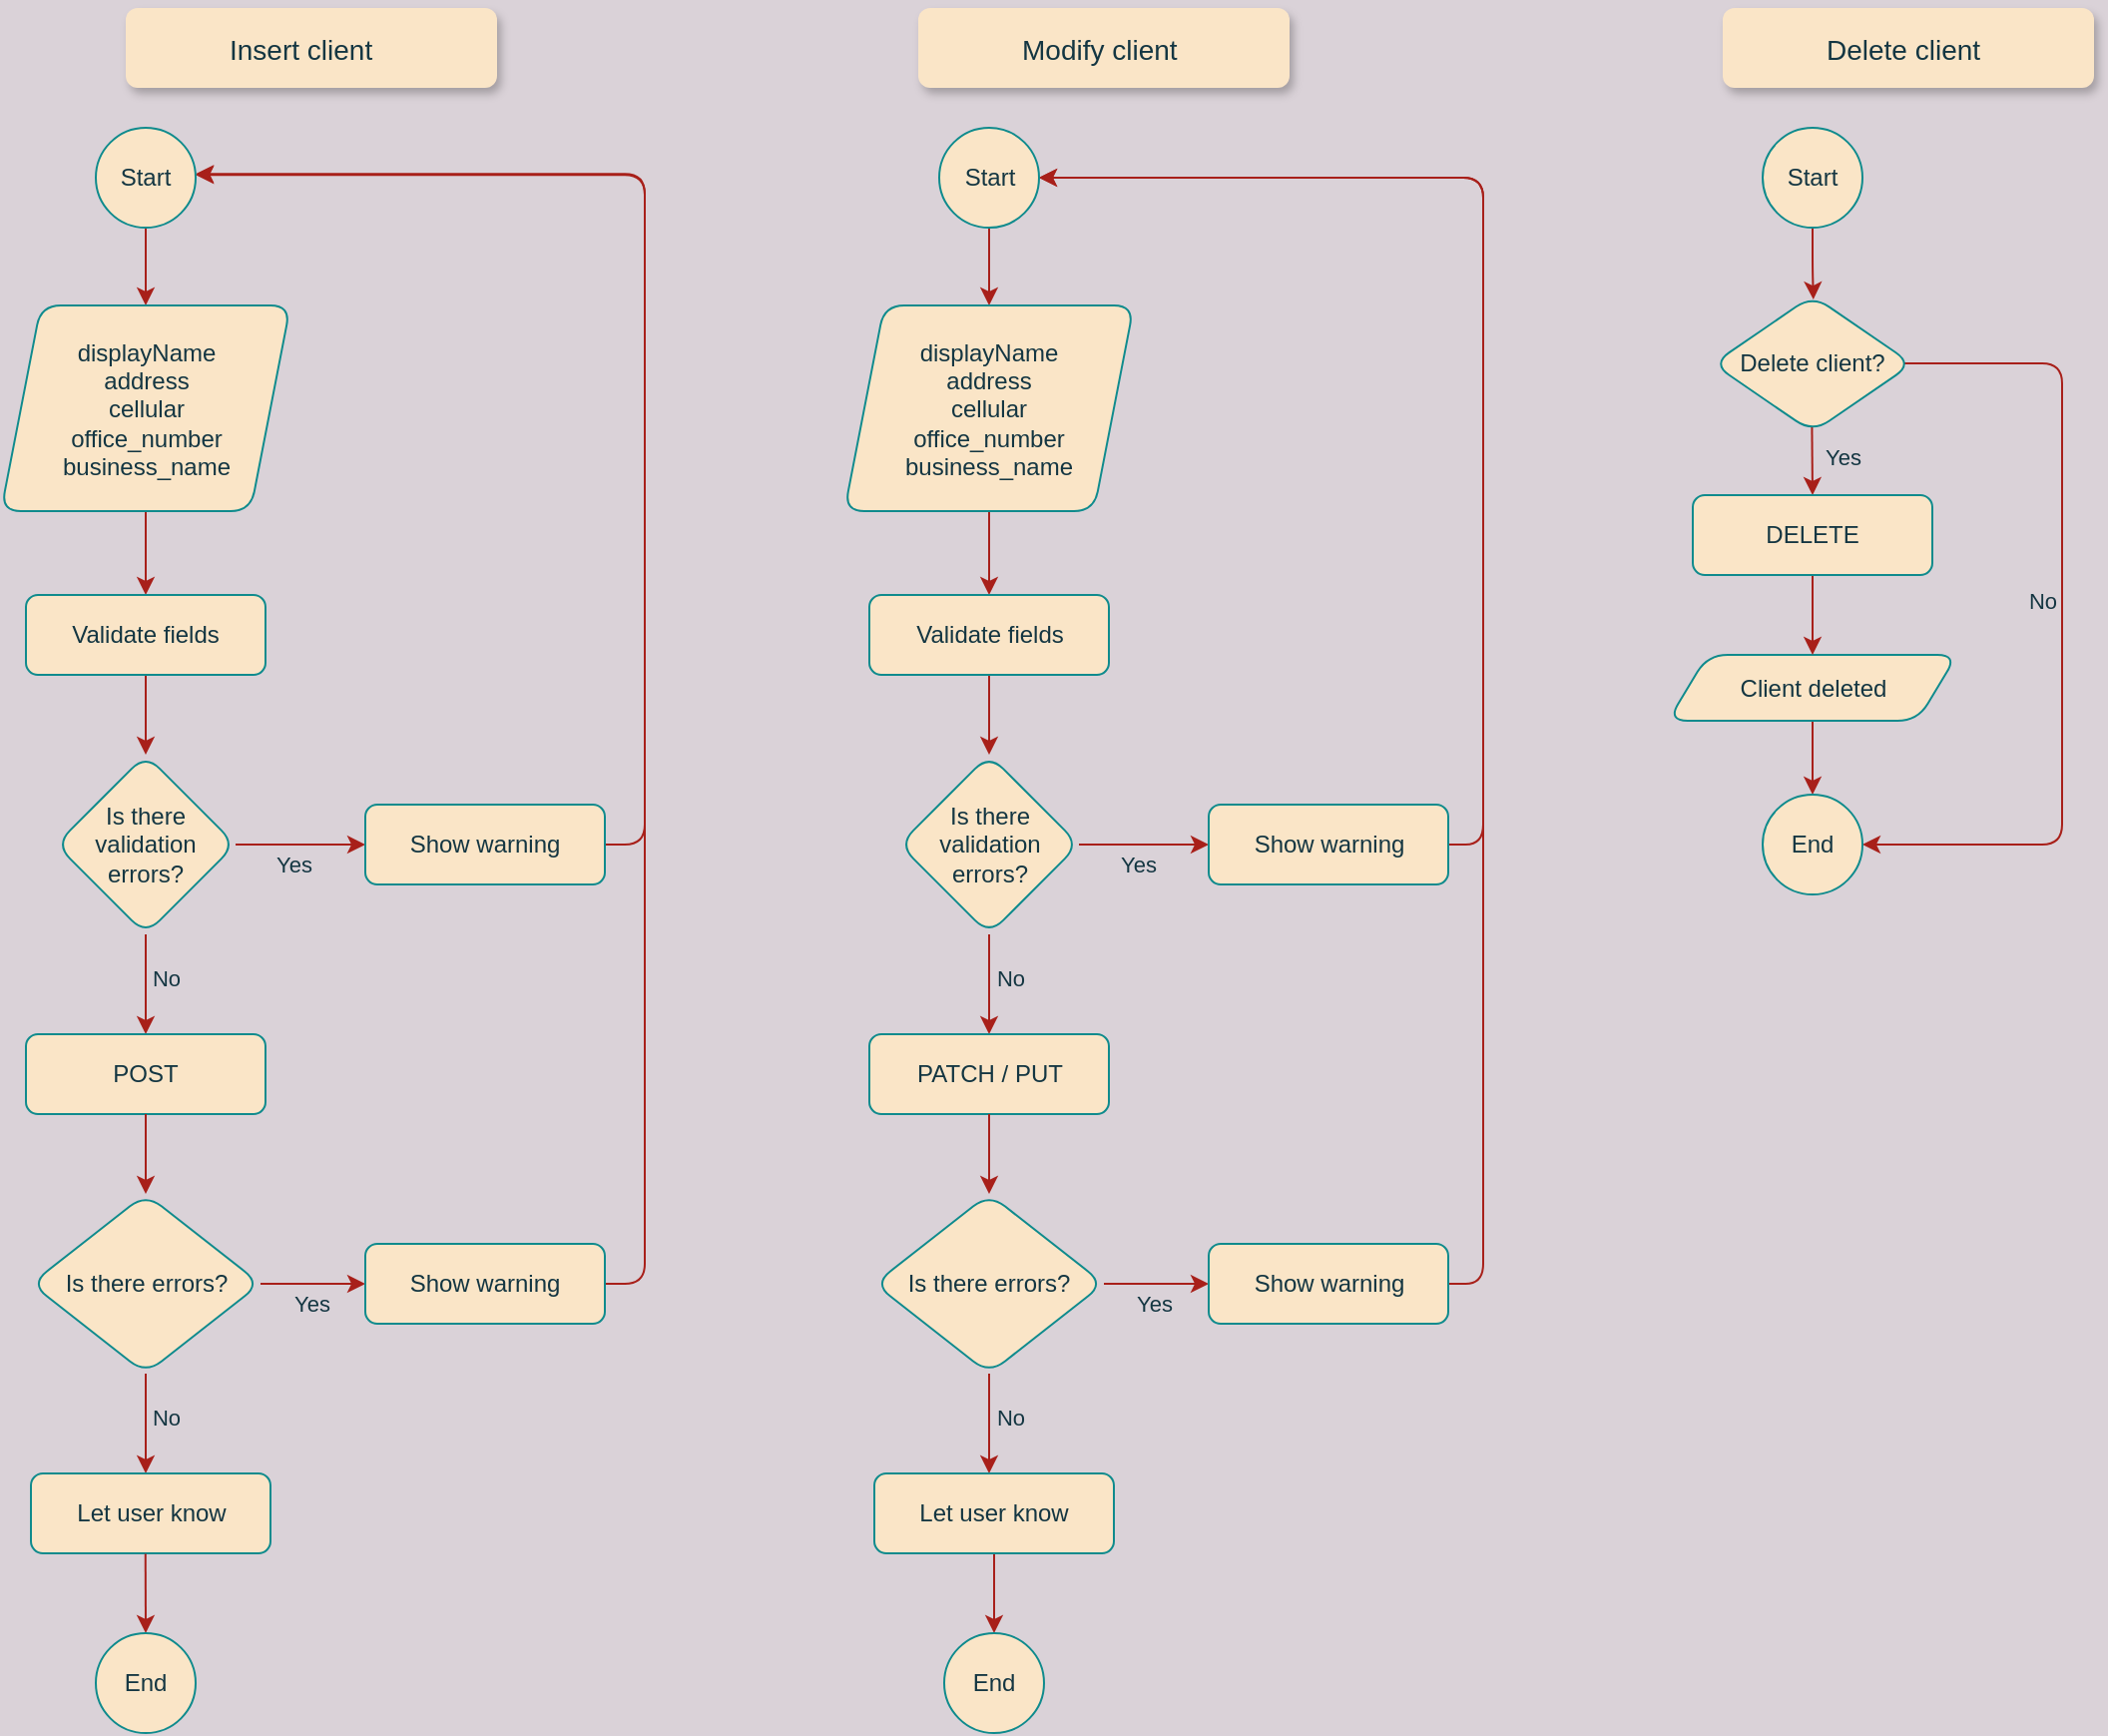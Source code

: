 <mxfile version="19.0.0" type="github">
  <diagram id="C5RBs43oDa-KdzZeNtuy" name="Page-1">
    <mxGraphModel dx="1964" dy="1078" grid="1" gridSize="10" guides="1" tooltips="1" connect="1" arrows="1" fold="1" page="1" pageScale="1" pageWidth="1920" pageHeight="1200" background="#DAD2D8" math="0" shadow="0">
      <root>
        <mxCell id="WIyWlLk6GJQsqaUBKTNV-0" />
        <mxCell id="WIyWlLk6GJQsqaUBKTNV-1" parent="WIyWlLk6GJQsqaUBKTNV-0" />
        <mxCell id="KCQO5UrOi2mfF8OqEV4j-2" style="edgeStyle=orthogonalEdgeStyle;rounded=1;sketch=0;orthogonalLoop=1;jettySize=auto;html=1;exitX=0.5;exitY=1;exitDx=0;exitDy=0;entryX=0.5;entryY=0;entryDx=0;entryDy=0;fontColor=#143642;strokeColor=#A8201A;fillColor=#FAE5C7;labelBackgroundColor=#DAD2D8;" edge="1" parent="WIyWlLk6GJQsqaUBKTNV-1" source="KCQO5UrOi2mfF8OqEV4j-55" target="KCQO5UrOi2mfF8OqEV4j-1">
          <mxGeometry relative="1" as="geometry">
            <mxPoint x="110" y="136" as="sourcePoint" />
          </mxGeometry>
        </mxCell>
        <mxCell id="KCQO5UrOi2mfF8OqEV4j-0" value="Insert client" style="fillColor=#FAE5C7;strokeColor=none;shadow=1;fontSize=14;align=left;spacingLeft=50;fontColor=#143642;rounded=1;sketch=0;" vertex="1" parent="WIyWlLk6GJQsqaUBKTNV-1">
          <mxGeometry x="100" y="26" width="186" height="40" as="geometry" />
        </mxCell>
        <mxCell id="KCQO5UrOi2mfF8OqEV4j-4" value="" style="edgeStyle=orthogonalEdgeStyle;rounded=1;sketch=0;orthogonalLoop=1;jettySize=auto;html=1;fontColor=#143642;strokeColor=#A8201A;fillColor=#FAE5C7;labelBackgroundColor=#DAD2D8;" edge="1" parent="WIyWlLk6GJQsqaUBKTNV-1" source="KCQO5UrOi2mfF8OqEV4j-1" target="KCQO5UrOi2mfF8OqEV4j-3">
          <mxGeometry relative="1" as="geometry" />
        </mxCell>
        <mxCell id="KCQO5UrOi2mfF8OqEV4j-1" value="&lt;div&gt;displayName&lt;/div&gt;&lt;div&gt;address&lt;/div&gt;&lt;div&gt;cellular&lt;/div&gt;&lt;div&gt;office_number&lt;/div&gt;&lt;div&gt;business_name&lt;br&gt;&lt;/div&gt;" style="shape=parallelogram;perimeter=parallelogramPerimeter;whiteSpace=wrap;html=1;fixedSize=1;rounded=1;sketch=0;fontColor=#143642;strokeColor=#0F8B8D;fillColor=#FAE5C7;" vertex="1" parent="WIyWlLk6GJQsqaUBKTNV-1">
          <mxGeometry x="37.5" y="175" width="145" height="103" as="geometry" />
        </mxCell>
        <mxCell id="KCQO5UrOi2mfF8OqEV4j-6" value="" style="edgeStyle=orthogonalEdgeStyle;rounded=1;sketch=0;orthogonalLoop=1;jettySize=auto;html=1;fontColor=#143642;strokeColor=#A8201A;fillColor=#FAE5C7;labelBackgroundColor=#DAD2D8;" edge="1" parent="WIyWlLk6GJQsqaUBKTNV-1" source="KCQO5UrOi2mfF8OqEV4j-3" target="KCQO5UrOi2mfF8OqEV4j-5">
          <mxGeometry relative="1" as="geometry" />
        </mxCell>
        <mxCell id="KCQO5UrOi2mfF8OqEV4j-3" value="Validate fields" style="whiteSpace=wrap;html=1;fillColor=#FAE5C7;strokeColor=#0F8B8D;fontColor=#143642;rounded=1;sketch=0;" vertex="1" parent="WIyWlLk6GJQsqaUBKTNV-1">
          <mxGeometry x="50" y="320" width="120" height="40" as="geometry" />
        </mxCell>
        <mxCell id="KCQO5UrOi2mfF8OqEV4j-8" value="" style="edgeStyle=orthogonalEdgeStyle;rounded=1;sketch=0;orthogonalLoop=1;jettySize=auto;html=1;fontColor=#143642;strokeColor=#A8201A;fillColor=#FAE5C7;labelBackgroundColor=#DAD2D8;" edge="1" parent="WIyWlLk6GJQsqaUBKTNV-1" source="KCQO5UrOi2mfF8OqEV4j-5" target="KCQO5UrOi2mfF8OqEV4j-7">
          <mxGeometry relative="1" as="geometry" />
        </mxCell>
        <mxCell id="KCQO5UrOi2mfF8OqEV4j-10" value="Yes" style="edgeLabel;align=center;verticalAlign=middle;resizable=0;points=[];fontColor=#143642;labelBackgroundColor=none;html=1;" vertex="1" connectable="0" parent="KCQO5UrOi2mfF8OqEV4j-8">
          <mxGeometry x="-0.292" y="-1" relative="1" as="geometry">
            <mxPoint x="6" y="9" as="offset" />
          </mxGeometry>
        </mxCell>
        <mxCell id="KCQO5UrOi2mfF8OqEV4j-12" value="" style="edgeStyle=orthogonalEdgeStyle;rounded=1;sketch=0;orthogonalLoop=1;jettySize=auto;html=1;fontColor=#143642;strokeColor=#A8201A;fillColor=#FAE5C7;labelBackgroundColor=#DAD2D8;" edge="1" parent="WIyWlLk6GJQsqaUBKTNV-1" source="KCQO5UrOi2mfF8OqEV4j-5" target="KCQO5UrOi2mfF8OqEV4j-11">
          <mxGeometry relative="1" as="geometry" />
        </mxCell>
        <mxCell id="KCQO5UrOi2mfF8OqEV4j-13" value="No" style="edgeLabel;html=1;align=center;verticalAlign=middle;resizable=0;points=[];fontColor=#143642;labelBackgroundColor=none;" vertex="1" connectable="0" parent="KCQO5UrOi2mfF8OqEV4j-12">
          <mxGeometry x="-0.131" y="-1" relative="1" as="geometry">
            <mxPoint x="11" as="offset" />
          </mxGeometry>
        </mxCell>
        <mxCell id="KCQO5UrOi2mfF8OqEV4j-5" value="Is there validation errors?" style="rhombus;whiteSpace=wrap;html=1;fillColor=#FAE5C7;strokeColor=#0F8B8D;fontColor=#143642;rounded=1;sketch=0;" vertex="1" parent="WIyWlLk6GJQsqaUBKTNV-1">
          <mxGeometry x="65" y="400" width="90" height="90" as="geometry" />
        </mxCell>
        <mxCell id="KCQO5UrOi2mfF8OqEV4j-9" style="edgeStyle=orthogonalEdgeStyle;rounded=1;sketch=0;orthogonalLoop=1;jettySize=auto;html=1;fontColor=#143642;strokeColor=#A8201A;fillColor=#FAE5C7;labelBackgroundColor=#DAD2D8;entryX=1.001;entryY=0.462;entryDx=0;entryDy=0;entryPerimeter=0;" edge="1" parent="WIyWlLk6GJQsqaUBKTNV-1" source="KCQO5UrOi2mfF8OqEV4j-7" target="KCQO5UrOi2mfF8OqEV4j-55">
          <mxGeometry relative="1" as="geometry">
            <mxPoint x="170" y="110" as="targetPoint" />
            <Array as="points">
              <mxPoint x="360" y="445" />
              <mxPoint x="360" y="109" />
            </Array>
          </mxGeometry>
        </mxCell>
        <mxCell id="KCQO5UrOi2mfF8OqEV4j-7" value="Show warning" style="whiteSpace=wrap;html=1;fillColor=#FAE5C7;strokeColor=#0F8B8D;fontColor=#143642;rounded=1;sketch=0;" vertex="1" parent="WIyWlLk6GJQsqaUBKTNV-1">
          <mxGeometry x="220" y="425" width="120" height="40" as="geometry" />
        </mxCell>
        <mxCell id="KCQO5UrOi2mfF8OqEV4j-11" value="POST " style="whiteSpace=wrap;html=1;fillColor=#FAE5C7;strokeColor=#0F8B8D;fontColor=#143642;rounded=1;sketch=0;" vertex="1" parent="WIyWlLk6GJQsqaUBKTNV-1">
          <mxGeometry x="50" y="540" width="120" height="40" as="geometry" />
        </mxCell>
        <mxCell id="KCQO5UrOi2mfF8OqEV4j-14" value="" style="edgeStyle=orthogonalEdgeStyle;rounded=1;sketch=0;orthogonalLoop=1;jettySize=auto;html=1;fontColor=#143642;strokeColor=#A8201A;fillColor=#FAE5C7;labelBackgroundColor=#DAD2D8;exitX=0.5;exitY=1;exitDx=0;exitDy=0;" edge="1" parent="WIyWlLk6GJQsqaUBKTNV-1" target="KCQO5UrOi2mfF8OqEV4j-19" source="KCQO5UrOi2mfF8OqEV4j-11">
          <mxGeometry relative="1" as="geometry">
            <mxPoint x="110" y="590" as="sourcePoint" />
          </mxGeometry>
        </mxCell>
        <mxCell id="KCQO5UrOi2mfF8OqEV4j-15" value="" style="edgeStyle=orthogonalEdgeStyle;rounded=1;sketch=0;orthogonalLoop=1;jettySize=auto;html=1;fontColor=#143642;strokeColor=#A8201A;fillColor=#FAE5C7;labelBackgroundColor=#DAD2D8;" edge="1" parent="WIyWlLk6GJQsqaUBKTNV-1" source="KCQO5UrOi2mfF8OqEV4j-19">
          <mxGeometry relative="1" as="geometry">
            <mxPoint x="220" y="665" as="targetPoint" />
          </mxGeometry>
        </mxCell>
        <mxCell id="KCQO5UrOi2mfF8OqEV4j-16" value="Yes" style="edgeLabel;align=center;verticalAlign=middle;resizable=0;points=[];fontColor=#143642;labelBackgroundColor=none;html=1;" vertex="1" connectable="0" parent="KCQO5UrOi2mfF8OqEV4j-15">
          <mxGeometry x="-0.292" y="-1" relative="1" as="geometry">
            <mxPoint x="6" y="9" as="offset" />
          </mxGeometry>
        </mxCell>
        <mxCell id="KCQO5UrOi2mfF8OqEV4j-17" value="" style="edgeStyle=orthogonalEdgeStyle;rounded=1;sketch=0;orthogonalLoop=1;jettySize=auto;html=1;fontColor=#143642;strokeColor=#A8201A;fillColor=#FAE5C7;labelBackgroundColor=#DAD2D8;" edge="1" parent="WIyWlLk6GJQsqaUBKTNV-1" source="KCQO5UrOi2mfF8OqEV4j-19">
          <mxGeometry relative="1" as="geometry">
            <mxPoint x="110" y="760" as="targetPoint" />
          </mxGeometry>
        </mxCell>
        <mxCell id="KCQO5UrOi2mfF8OqEV4j-18" value="No" style="edgeLabel;html=1;align=center;verticalAlign=middle;resizable=0;points=[];fontColor=#143642;labelBackgroundColor=none;" vertex="1" connectable="0" parent="KCQO5UrOi2mfF8OqEV4j-17">
          <mxGeometry x="-0.131" y="-1" relative="1" as="geometry">
            <mxPoint x="11" as="offset" />
          </mxGeometry>
        </mxCell>
        <mxCell id="KCQO5UrOi2mfF8OqEV4j-19" value="Is there errors?" style="rhombus;whiteSpace=wrap;html=1;fillColor=#FAE5C7;strokeColor=#0F8B8D;fontColor=#143642;rounded=1;sketch=0;" vertex="1" parent="WIyWlLk6GJQsqaUBKTNV-1">
          <mxGeometry x="52.5" y="620" width="115" height="90" as="geometry" />
        </mxCell>
        <mxCell id="KCQO5UrOi2mfF8OqEV4j-21" style="edgeStyle=orthogonalEdgeStyle;curved=0;rounded=1;sketch=0;orthogonalLoop=1;jettySize=auto;html=1;fontColor=#143642;strokeColor=#A8201A;fillColor=#FAE5C7;entryX=1.001;entryY=0.472;entryDx=0;entryDy=0;entryPerimeter=0;" edge="1" parent="WIyWlLk6GJQsqaUBKTNV-1" source="KCQO5UrOi2mfF8OqEV4j-20" target="KCQO5UrOi2mfF8OqEV4j-55">
          <mxGeometry relative="1" as="geometry">
            <mxPoint x="150" y="110" as="targetPoint" />
            <Array as="points">
              <mxPoint x="360" y="665" />
              <mxPoint x="360" y="110" />
            </Array>
          </mxGeometry>
        </mxCell>
        <mxCell id="KCQO5UrOi2mfF8OqEV4j-20" value="Show warning" style="whiteSpace=wrap;html=1;fillColor=#FAE5C7;strokeColor=#0F8B8D;fontColor=#143642;rounded=1;sketch=0;" vertex="1" parent="WIyWlLk6GJQsqaUBKTNV-1">
          <mxGeometry x="220" y="645" width="120" height="40" as="geometry" />
        </mxCell>
        <mxCell id="KCQO5UrOi2mfF8OqEV4j-22" value="Let user know" style="whiteSpace=wrap;html=1;fillColor=#FAE5C7;strokeColor=#0F8B8D;fontColor=#143642;rounded=1;sketch=0;" vertex="1" parent="WIyWlLk6GJQsqaUBKTNV-1">
          <mxGeometry x="52.5" y="760" width="120" height="40" as="geometry" />
        </mxCell>
        <mxCell id="KCQO5UrOi2mfF8OqEV4j-24" value="Modify client" style="fillColor=#FAE5C7;strokeColor=none;shadow=1;fontSize=14;align=left;spacingLeft=50;fontColor=#143642;rounded=1;sketch=0;" vertex="1" parent="WIyWlLk6GJQsqaUBKTNV-1">
          <mxGeometry x="497" y="26" width="186" height="40" as="geometry" />
        </mxCell>
        <mxCell id="KCQO5UrOi2mfF8OqEV4j-25" style="edgeStyle=orthogonalEdgeStyle;rounded=1;sketch=0;orthogonalLoop=1;jettySize=auto;html=1;exitX=0.5;exitY=1;exitDx=0;exitDy=0;entryX=0.5;entryY=0;entryDx=0;entryDy=0;fontColor=#143642;strokeColor=#A8201A;fillColor=#FAE5C7;labelBackgroundColor=#DAD2D8;" edge="1" parent="WIyWlLk6GJQsqaUBKTNV-1" source="KCQO5UrOi2mfF8OqEV4j-49" target="KCQO5UrOi2mfF8OqEV4j-28">
          <mxGeometry relative="1" as="geometry">
            <mxPoint x="532.5" y="136" as="sourcePoint" />
          </mxGeometry>
        </mxCell>
        <mxCell id="KCQO5UrOi2mfF8OqEV4j-27" value="" style="edgeStyle=orthogonalEdgeStyle;rounded=1;sketch=0;orthogonalLoop=1;jettySize=auto;html=1;fontColor=#143642;strokeColor=#A8201A;fillColor=#FAE5C7;labelBackgroundColor=#DAD2D8;" edge="1" parent="WIyWlLk6GJQsqaUBKTNV-1" source="KCQO5UrOi2mfF8OqEV4j-28" target="KCQO5UrOi2mfF8OqEV4j-30">
          <mxGeometry relative="1" as="geometry" />
        </mxCell>
        <mxCell id="KCQO5UrOi2mfF8OqEV4j-28" value="&lt;div&gt;displayName&lt;/div&gt;&lt;div&gt;address&lt;/div&gt;&lt;div&gt;cellular&lt;/div&gt;&lt;div&gt;office_number&lt;/div&gt;&lt;div&gt;business_name&lt;br&gt;&lt;/div&gt;" style="shape=parallelogram;perimeter=parallelogramPerimeter;whiteSpace=wrap;html=1;fixedSize=1;rounded=1;sketch=0;fontColor=#143642;strokeColor=#0F8B8D;fillColor=#FAE5C7;" vertex="1" parent="WIyWlLk6GJQsqaUBKTNV-1">
          <mxGeometry x="460" y="175" width="145" height="103" as="geometry" />
        </mxCell>
        <mxCell id="KCQO5UrOi2mfF8OqEV4j-29" value="" style="edgeStyle=orthogonalEdgeStyle;rounded=1;sketch=0;orthogonalLoop=1;jettySize=auto;html=1;fontColor=#143642;strokeColor=#A8201A;fillColor=#FAE5C7;labelBackgroundColor=#DAD2D8;" edge="1" parent="WIyWlLk6GJQsqaUBKTNV-1" source="KCQO5UrOi2mfF8OqEV4j-30" target="KCQO5UrOi2mfF8OqEV4j-35">
          <mxGeometry relative="1" as="geometry" />
        </mxCell>
        <mxCell id="KCQO5UrOi2mfF8OqEV4j-30" value="Validate fields" style="whiteSpace=wrap;html=1;fillColor=#FAE5C7;strokeColor=#0F8B8D;fontColor=#143642;rounded=1;sketch=0;" vertex="1" parent="WIyWlLk6GJQsqaUBKTNV-1">
          <mxGeometry x="472.5" y="320" width="120" height="40" as="geometry" />
        </mxCell>
        <mxCell id="KCQO5UrOi2mfF8OqEV4j-31" value="" style="edgeStyle=orthogonalEdgeStyle;rounded=1;sketch=0;orthogonalLoop=1;jettySize=auto;html=1;fontColor=#143642;strokeColor=#A8201A;fillColor=#FAE5C7;labelBackgroundColor=#DAD2D8;" edge="1" parent="WIyWlLk6GJQsqaUBKTNV-1" source="KCQO5UrOi2mfF8OqEV4j-35" target="KCQO5UrOi2mfF8OqEV4j-37">
          <mxGeometry relative="1" as="geometry" />
        </mxCell>
        <mxCell id="KCQO5UrOi2mfF8OqEV4j-32" value="Yes" style="edgeLabel;align=center;verticalAlign=middle;resizable=0;points=[];fontColor=#143642;labelBackgroundColor=none;html=1;" vertex="1" connectable="0" parent="KCQO5UrOi2mfF8OqEV4j-31">
          <mxGeometry x="-0.292" y="-1" relative="1" as="geometry">
            <mxPoint x="6" y="9" as="offset" />
          </mxGeometry>
        </mxCell>
        <mxCell id="KCQO5UrOi2mfF8OqEV4j-33" value="" style="edgeStyle=orthogonalEdgeStyle;rounded=1;sketch=0;orthogonalLoop=1;jettySize=auto;html=1;fontColor=#143642;strokeColor=#A8201A;fillColor=#FAE5C7;labelBackgroundColor=#DAD2D8;" edge="1" parent="WIyWlLk6GJQsqaUBKTNV-1" source="KCQO5UrOi2mfF8OqEV4j-35" target="KCQO5UrOi2mfF8OqEV4j-38">
          <mxGeometry relative="1" as="geometry" />
        </mxCell>
        <mxCell id="KCQO5UrOi2mfF8OqEV4j-34" value="No" style="edgeLabel;html=1;align=center;verticalAlign=middle;resizable=0;points=[];fontColor=#143642;labelBackgroundColor=none;" vertex="1" connectable="0" parent="KCQO5UrOi2mfF8OqEV4j-33">
          <mxGeometry x="-0.131" y="-1" relative="1" as="geometry">
            <mxPoint x="11" as="offset" />
          </mxGeometry>
        </mxCell>
        <mxCell id="KCQO5UrOi2mfF8OqEV4j-35" value="Is there validation errors?" style="rhombus;whiteSpace=wrap;html=1;fillColor=#FAE5C7;strokeColor=#0F8B8D;fontColor=#143642;rounded=1;sketch=0;" vertex="1" parent="WIyWlLk6GJQsqaUBKTNV-1">
          <mxGeometry x="487.5" y="400" width="90" height="90" as="geometry" />
        </mxCell>
        <mxCell id="KCQO5UrOi2mfF8OqEV4j-52" style="edgeStyle=orthogonalEdgeStyle;curved=0;rounded=1;sketch=0;orthogonalLoop=1;jettySize=auto;html=1;entryX=1;entryY=0.5;entryDx=0;entryDy=0;fontColor=#143642;strokeColor=#A8201A;fillColor=#FAE5C7;" edge="1" parent="WIyWlLk6GJQsqaUBKTNV-1" source="KCQO5UrOi2mfF8OqEV4j-37" target="KCQO5UrOi2mfF8OqEV4j-49">
          <mxGeometry relative="1" as="geometry">
            <Array as="points">
              <mxPoint x="780" y="445" />
              <mxPoint x="780" y="111" />
            </Array>
          </mxGeometry>
        </mxCell>
        <mxCell id="KCQO5UrOi2mfF8OqEV4j-37" value="Show warning" style="whiteSpace=wrap;html=1;fillColor=#FAE5C7;strokeColor=#0F8B8D;fontColor=#143642;rounded=1;sketch=0;" vertex="1" parent="WIyWlLk6GJQsqaUBKTNV-1">
          <mxGeometry x="642.5" y="425" width="120" height="40" as="geometry" />
        </mxCell>
        <mxCell id="KCQO5UrOi2mfF8OqEV4j-38" value="PATCH / PUT" style="whiteSpace=wrap;html=1;fillColor=#FAE5C7;strokeColor=#0F8B8D;fontColor=#143642;rounded=1;sketch=0;" vertex="1" parent="WIyWlLk6GJQsqaUBKTNV-1">
          <mxGeometry x="472.5" y="540" width="120" height="40" as="geometry" />
        </mxCell>
        <mxCell id="KCQO5UrOi2mfF8OqEV4j-39" value="" style="edgeStyle=orthogonalEdgeStyle;rounded=1;sketch=0;orthogonalLoop=1;jettySize=auto;html=1;fontColor=#143642;strokeColor=#A8201A;fillColor=#FAE5C7;labelBackgroundColor=#DAD2D8;exitX=0.5;exitY=1;exitDx=0;exitDy=0;" edge="1" parent="WIyWlLk6GJQsqaUBKTNV-1" source="KCQO5UrOi2mfF8OqEV4j-38" target="KCQO5UrOi2mfF8OqEV4j-44">
          <mxGeometry relative="1" as="geometry">
            <mxPoint x="532.5" y="590" as="sourcePoint" />
          </mxGeometry>
        </mxCell>
        <mxCell id="KCQO5UrOi2mfF8OqEV4j-40" value="" style="edgeStyle=orthogonalEdgeStyle;rounded=1;sketch=0;orthogonalLoop=1;jettySize=auto;html=1;fontColor=#143642;strokeColor=#A8201A;fillColor=#FAE5C7;labelBackgroundColor=#DAD2D8;" edge="1" parent="WIyWlLk6GJQsqaUBKTNV-1" source="KCQO5UrOi2mfF8OqEV4j-44">
          <mxGeometry relative="1" as="geometry">
            <mxPoint x="642.5" y="665" as="targetPoint" />
          </mxGeometry>
        </mxCell>
        <mxCell id="KCQO5UrOi2mfF8OqEV4j-41" value="Yes" style="edgeLabel;align=center;verticalAlign=middle;resizable=0;points=[];fontColor=#143642;labelBackgroundColor=none;html=1;" vertex="1" connectable="0" parent="KCQO5UrOi2mfF8OqEV4j-40">
          <mxGeometry x="-0.292" y="-1" relative="1" as="geometry">
            <mxPoint x="6" y="9" as="offset" />
          </mxGeometry>
        </mxCell>
        <mxCell id="KCQO5UrOi2mfF8OqEV4j-42" value="" style="edgeStyle=orthogonalEdgeStyle;rounded=1;sketch=0;orthogonalLoop=1;jettySize=auto;html=1;fontColor=#143642;strokeColor=#A8201A;fillColor=#FAE5C7;labelBackgroundColor=#DAD2D8;" edge="1" parent="WIyWlLk6GJQsqaUBKTNV-1" source="KCQO5UrOi2mfF8OqEV4j-44">
          <mxGeometry relative="1" as="geometry">
            <mxPoint x="532.5" y="760" as="targetPoint" />
          </mxGeometry>
        </mxCell>
        <mxCell id="KCQO5UrOi2mfF8OqEV4j-43" value="No" style="edgeLabel;html=1;align=center;verticalAlign=middle;resizable=0;points=[];fontColor=#143642;labelBackgroundColor=none;" vertex="1" connectable="0" parent="KCQO5UrOi2mfF8OqEV4j-42">
          <mxGeometry x="-0.131" y="-1" relative="1" as="geometry">
            <mxPoint x="11" as="offset" />
          </mxGeometry>
        </mxCell>
        <mxCell id="KCQO5UrOi2mfF8OqEV4j-44" value="Is there errors?" style="rhombus;whiteSpace=wrap;html=1;fillColor=#FAE5C7;strokeColor=#0F8B8D;fontColor=#143642;rounded=1;sketch=0;" vertex="1" parent="WIyWlLk6GJQsqaUBKTNV-1">
          <mxGeometry x="475" y="620" width="115" height="90" as="geometry" />
        </mxCell>
        <mxCell id="KCQO5UrOi2mfF8OqEV4j-54" style="edgeStyle=orthogonalEdgeStyle;curved=0;rounded=1;sketch=0;orthogonalLoop=1;jettySize=auto;html=1;entryX=1;entryY=0.5;entryDx=0;entryDy=0;fontColor=#143642;strokeColor=#A8201A;fillColor=#FAE5C7;" edge="1" parent="WIyWlLk6GJQsqaUBKTNV-1" source="KCQO5UrOi2mfF8OqEV4j-46" target="KCQO5UrOi2mfF8OqEV4j-49">
          <mxGeometry relative="1" as="geometry">
            <Array as="points">
              <mxPoint x="780" y="665" />
              <mxPoint x="780" y="111" />
            </Array>
          </mxGeometry>
        </mxCell>
        <mxCell id="KCQO5UrOi2mfF8OqEV4j-46" value="Show warning" style="whiteSpace=wrap;html=1;fillColor=#FAE5C7;strokeColor=#0F8B8D;fontColor=#143642;rounded=1;sketch=0;" vertex="1" parent="WIyWlLk6GJQsqaUBKTNV-1">
          <mxGeometry x="642.5" y="645" width="120" height="40" as="geometry" />
        </mxCell>
        <mxCell id="KCQO5UrOi2mfF8OqEV4j-51" style="edgeStyle=orthogonalEdgeStyle;curved=0;rounded=1;sketch=0;orthogonalLoop=1;jettySize=auto;html=1;exitX=0.5;exitY=1;exitDx=0;exitDy=0;entryX=0.5;entryY=0;entryDx=0;entryDy=0;fontColor=#143642;strokeColor=#A8201A;fillColor=#FAE5C7;" edge="1" parent="WIyWlLk6GJQsqaUBKTNV-1" source="KCQO5UrOi2mfF8OqEV4j-47" target="KCQO5UrOi2mfF8OqEV4j-50">
          <mxGeometry relative="1" as="geometry" />
        </mxCell>
        <mxCell id="KCQO5UrOi2mfF8OqEV4j-47" value="Let user know" style="whiteSpace=wrap;html=1;fillColor=#FAE5C7;strokeColor=#0F8B8D;fontColor=#143642;rounded=1;sketch=0;" vertex="1" parent="WIyWlLk6GJQsqaUBKTNV-1">
          <mxGeometry x="475" y="760" width="120" height="40" as="geometry" />
        </mxCell>
        <mxCell id="KCQO5UrOi2mfF8OqEV4j-48" value="Delete client" style="fillColor=#FAE5C7;strokeColor=none;shadow=1;fontSize=14;align=left;spacingLeft=50;fontColor=#143642;rounded=1;sketch=0;" vertex="1" parent="WIyWlLk6GJQsqaUBKTNV-1">
          <mxGeometry x="900" y="26" width="186" height="40" as="geometry" />
        </mxCell>
        <mxCell id="KCQO5UrOi2mfF8OqEV4j-49" value="Start" style="ellipse;whiteSpace=wrap;html=1;rounded=0;sketch=0;fontColor=#143642;strokeColor=#0F8B8D;fillColor=#FAE5C7;" vertex="1" parent="WIyWlLk6GJQsqaUBKTNV-1">
          <mxGeometry x="507.5" y="86" width="50" height="50" as="geometry" />
        </mxCell>
        <mxCell id="KCQO5UrOi2mfF8OqEV4j-50" value="End" style="ellipse;whiteSpace=wrap;html=1;rounded=0;sketch=0;fontColor=#143642;strokeColor=#0F8B8D;fillColor=#FAE5C7;" vertex="1" parent="WIyWlLk6GJQsqaUBKTNV-1">
          <mxGeometry x="510" y="840" width="50" height="50" as="geometry" />
        </mxCell>
        <mxCell id="KCQO5UrOi2mfF8OqEV4j-55" value="Start" style="ellipse;whiteSpace=wrap;html=1;rounded=0;sketch=0;fontColor=#143642;strokeColor=#0F8B8D;fillColor=#FAE5C7;" vertex="1" parent="WIyWlLk6GJQsqaUBKTNV-1">
          <mxGeometry x="85" y="86" width="50" height="50" as="geometry" />
        </mxCell>
        <mxCell id="KCQO5UrOi2mfF8OqEV4j-56" style="edgeStyle=orthogonalEdgeStyle;curved=0;rounded=1;sketch=0;orthogonalLoop=1;jettySize=auto;html=1;entryX=0.5;entryY=0;entryDx=0;entryDy=0;fontColor=#143642;strokeColor=#A8201A;fillColor=#FAE5C7;exitX=0.478;exitY=1.006;exitDx=0;exitDy=0;exitPerimeter=0;" edge="1" parent="WIyWlLk6GJQsqaUBKTNV-1" target="KCQO5UrOi2mfF8OqEV4j-57" source="KCQO5UrOi2mfF8OqEV4j-22">
          <mxGeometry relative="1" as="geometry">
            <mxPoint x="110" y="810" as="sourcePoint" />
          </mxGeometry>
        </mxCell>
        <mxCell id="KCQO5UrOi2mfF8OqEV4j-57" value="End" style="ellipse;whiteSpace=wrap;html=1;rounded=0;sketch=0;fontColor=#143642;strokeColor=#0F8B8D;fillColor=#FAE5C7;" vertex="1" parent="WIyWlLk6GJQsqaUBKTNV-1">
          <mxGeometry x="85" y="840" width="50" height="50" as="geometry" />
        </mxCell>
        <mxCell id="KCQO5UrOi2mfF8OqEV4j-60" style="edgeStyle=orthogonalEdgeStyle;curved=0;rounded=1;sketch=0;orthogonalLoop=1;jettySize=auto;html=1;entryX=0.504;entryY=0.03;entryDx=0;entryDy=0;fontColor=#143642;strokeColor=#A8201A;fillColor=#FAE5C7;entryPerimeter=0;" edge="1" parent="WIyWlLk6GJQsqaUBKTNV-1" source="KCQO5UrOi2mfF8OqEV4j-58" target="KCQO5UrOi2mfF8OqEV4j-65">
          <mxGeometry relative="1" as="geometry">
            <mxPoint x="945" y="175" as="targetPoint" />
          </mxGeometry>
        </mxCell>
        <mxCell id="KCQO5UrOi2mfF8OqEV4j-58" value="Start" style="ellipse;whiteSpace=wrap;html=1;rounded=0;sketch=0;fontColor=#143642;strokeColor=#0F8B8D;fillColor=#FAE5C7;" vertex="1" parent="WIyWlLk6GJQsqaUBKTNV-1">
          <mxGeometry x="920" y="86" width="50" height="50" as="geometry" />
        </mxCell>
        <mxCell id="KCQO5UrOi2mfF8OqEV4j-61" value="" style="edgeStyle=orthogonalEdgeStyle;rounded=1;sketch=0;orthogonalLoop=1;jettySize=auto;html=1;fontColor=#143642;strokeColor=#A8201A;fillColor=#FAE5C7;labelBackgroundColor=#DAD2D8;exitX=0.953;exitY=0.497;exitDx=0;exitDy=0;exitPerimeter=0;entryX=1;entryY=0.5;entryDx=0;entryDy=0;" edge="1" parent="WIyWlLk6GJQsqaUBKTNV-1" source="KCQO5UrOi2mfF8OqEV4j-65" target="KCQO5UrOi2mfF8OqEV4j-71">
          <mxGeometry relative="1" as="geometry">
            <mxPoint x="1060" y="216" as="targetPoint" />
            <Array as="points">
              <mxPoint x="1070" y="204" />
              <mxPoint x="1070" y="445" />
            </Array>
          </mxGeometry>
        </mxCell>
        <mxCell id="KCQO5UrOi2mfF8OqEV4j-62" value="No" style="edgeLabel;align=center;verticalAlign=middle;resizable=0;points=[];fontColor=#143642;labelBackgroundColor=none;html=1;" vertex="1" connectable="0" parent="KCQO5UrOi2mfF8OqEV4j-61">
          <mxGeometry x="-0.292" y="-1" relative="1" as="geometry">
            <mxPoint x="-9" y="49" as="offset" />
          </mxGeometry>
        </mxCell>
        <mxCell id="KCQO5UrOi2mfF8OqEV4j-63" value="" style="edgeStyle=orthogonalEdgeStyle;rounded=1;sketch=0;orthogonalLoop=1;jettySize=auto;html=1;fontColor=#143642;strokeColor=#A8201A;fillColor=#FAE5C7;labelBackgroundColor=#DAD2D8;exitX=0.497;exitY=0.961;exitDx=0;exitDy=0;exitPerimeter=0;entryX=0.5;entryY=0;entryDx=0;entryDy=0;" edge="1" parent="WIyWlLk6GJQsqaUBKTNV-1" source="KCQO5UrOi2mfF8OqEV4j-65" target="KCQO5UrOi2mfF8OqEV4j-69">
          <mxGeometry relative="1" as="geometry">
            <mxPoint x="945" y="300" as="targetPoint" />
            <mxPoint x="945" y="260" as="sourcePoint" />
          </mxGeometry>
        </mxCell>
        <mxCell id="KCQO5UrOi2mfF8OqEV4j-64" value="Yes" style="edgeLabel;html=1;align=center;verticalAlign=middle;resizable=0;points=[];fontColor=#143642;labelBackgroundColor=none;" vertex="1" connectable="0" parent="KCQO5UrOi2mfF8OqEV4j-63">
          <mxGeometry x="-0.131" y="-1" relative="1" as="geometry">
            <mxPoint x="16" as="offset" />
          </mxGeometry>
        </mxCell>
        <mxCell id="KCQO5UrOi2mfF8OqEV4j-65" value="Delete client?" style="rhombus;whiteSpace=wrap;html=1;fillColor=#FAE5C7;strokeColor=#0F8B8D;fontColor=#143642;rounded=1;sketch=0;" vertex="1" parent="WIyWlLk6GJQsqaUBKTNV-1">
          <mxGeometry x="895" y="170" width="100" height="68.5" as="geometry" />
        </mxCell>
        <mxCell id="KCQO5UrOi2mfF8OqEV4j-72" style="edgeStyle=orthogonalEdgeStyle;curved=0;rounded=1;sketch=0;orthogonalLoop=1;jettySize=auto;html=1;exitX=0.5;exitY=1;exitDx=0;exitDy=0;entryX=0.5;entryY=0;entryDx=0;entryDy=0;fontColor=#143642;strokeColor=#A8201A;fillColor=#FAE5C7;" edge="1" parent="WIyWlLk6GJQsqaUBKTNV-1" source="KCQO5UrOi2mfF8OqEV4j-68" target="KCQO5UrOi2mfF8OqEV4j-71">
          <mxGeometry relative="1" as="geometry" />
        </mxCell>
        <mxCell id="KCQO5UrOi2mfF8OqEV4j-68" value="Client deleted" style="shape=parallelogram;perimeter=parallelogramPerimeter;whiteSpace=wrap;html=1;fixedSize=1;rounded=1;sketch=0;fontColor=#143642;strokeColor=#0F8B8D;fillColor=#FAE5C7;" vertex="1" parent="WIyWlLk6GJQsqaUBKTNV-1">
          <mxGeometry x="872.5" y="350" width="145" height="33" as="geometry" />
        </mxCell>
        <mxCell id="KCQO5UrOi2mfF8OqEV4j-70" style="edgeStyle=orthogonalEdgeStyle;curved=0;rounded=1;sketch=0;orthogonalLoop=1;jettySize=auto;html=1;entryX=0.5;entryY=0;entryDx=0;entryDy=0;fontColor=#143642;strokeColor=#A8201A;fillColor=#FAE5C7;" edge="1" parent="WIyWlLk6GJQsqaUBKTNV-1" source="KCQO5UrOi2mfF8OqEV4j-69" target="KCQO5UrOi2mfF8OqEV4j-68">
          <mxGeometry relative="1" as="geometry" />
        </mxCell>
        <mxCell id="KCQO5UrOi2mfF8OqEV4j-69" value="DELETE" style="whiteSpace=wrap;html=1;fillColor=#FAE5C7;strokeColor=#0F8B8D;fontColor=#143642;rounded=1;sketch=0;" vertex="1" parent="WIyWlLk6GJQsqaUBKTNV-1">
          <mxGeometry x="885" y="270" width="120" height="40" as="geometry" />
        </mxCell>
        <mxCell id="KCQO5UrOi2mfF8OqEV4j-71" value="End" style="ellipse;whiteSpace=wrap;html=1;rounded=0;sketch=0;fontColor=#143642;strokeColor=#0F8B8D;fillColor=#FAE5C7;" vertex="1" parent="WIyWlLk6GJQsqaUBKTNV-1">
          <mxGeometry x="920" y="420" width="50" height="50" as="geometry" />
        </mxCell>
      </root>
    </mxGraphModel>
  </diagram>
</mxfile>
